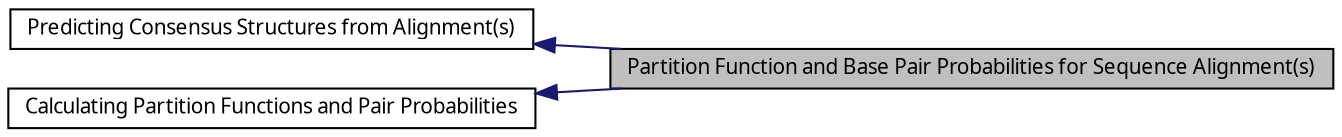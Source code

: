 digraph structs
{
  bgcolor="transparent";
  edge [fontname="FreeSans.ttf",fontsize=8,labelfontname="FreeSans.ttf",labelfontsize=8];
  node [fontname="FreeSans.ttf",fontsize=10,shape=record];
rankdir=LR;
  Node1 [label="Predicting Consensus Structures from Alignment(s)",height=0.2,width=0.4,color="black",URL="$group__consensus__fold.html"];
  Node0 [label="Partition Function and Base Pair Probabilities for Sequence Alignment(s)",height=0.2,width=0.4,color="black", fillcolor="grey75", style="filled" fontcolor="black"];
  Node2 [label="Calculating Partition Functions and Pair Probabilities",height=0.2,width=0.4,color="black",URL="$group__pf__fold.html"];
  Node1->Node0 [shape=plaintext, color="midnightblue", dir="back", style="solid"];
  Node2->Node0 [shape=plaintext, color="midnightblue", dir="back", style="solid"];
}
